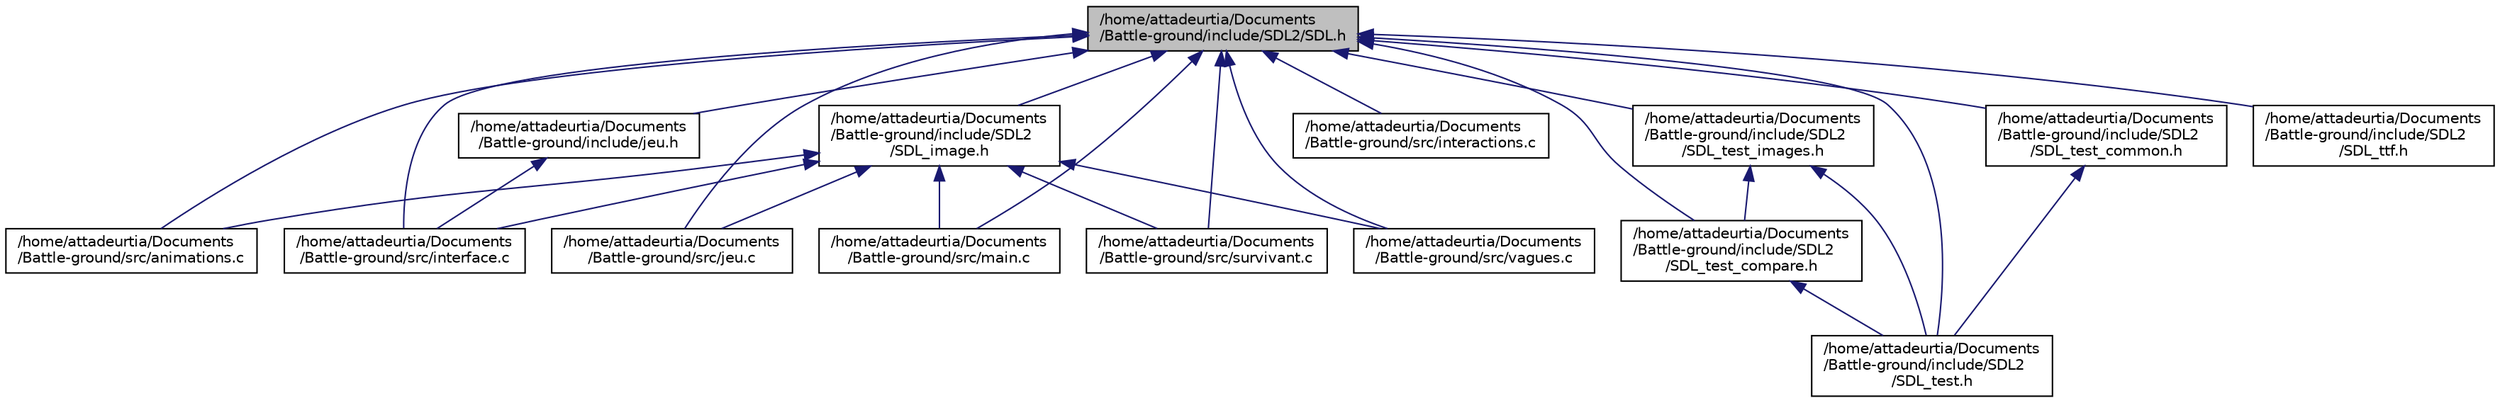 digraph "/home/attadeurtia/Documents/Battle-ground/include/SDL2/SDL.h"
{
 // LATEX_PDF_SIZE
  edge [fontname="Helvetica",fontsize="10",labelfontname="Helvetica",labelfontsize="10"];
  node [fontname="Helvetica",fontsize="10",shape=record];
  Node1 [label="/home/attadeurtia/Documents\l/Battle-ground/include/SDL2/SDL.h",height=0.2,width=0.4,color="black", fillcolor="grey75", style="filled", fontcolor="black",tooltip=" "];
  Node1 -> Node2 [dir="back",color="midnightblue",fontsize="10",style="solid",fontname="Helvetica"];
  Node2 [label="/home/attadeurtia/Documents\l/Battle-ground/src/animations.c",height=0.2,width=0.4,color="black", fillcolor="white", style="filled",URL="$animations_8c.html",tooltip="Contient les fonctions pour gérer toutes les animations du jeu (complète le fichier interface...."];
  Node1 -> Node3 [dir="back",color="midnightblue",fontsize="10",style="solid",fontname="Helvetica"];
  Node3 [label="/home/attadeurtia/Documents\l/Battle-ground/src/interactions.c",height=0.2,width=0.4,color="black", fillcolor="white", style="filled",URL="$interactions_8c.html",tooltip="Contient des fonctions variées utilisées potentiellement par les 2 modes de jeu. des fonctions telles..."];
  Node1 -> Node4 [dir="back",color="midnightblue",fontsize="10",style="solid",fontname="Helvetica"];
  Node4 [label="/home/attadeurtia/Documents\l/Battle-ground/src/interface.c",height=0.2,width=0.4,color="black", fillcolor="white", style="filled",URL="$interface_8c.html",tooltip="Contient toutes les fonctions utiles à l'interface graphique principale du jeu (gestion des menus,..."];
  Node1 -> Node5 [dir="back",color="midnightblue",fontsize="10",style="solid",fontname="Helvetica"];
  Node5 [label="/home/attadeurtia/Documents\l/Battle-ground/src/jeu.c",height=0.2,width=0.4,color="black", fillcolor="white", style="filled",URL="$jeu_8c.html",tooltip="Contient les fonctions principales qui lancent les 2 modes de jeu (survvivant et classique) avec quel..."];
  Node1 -> Node6 [dir="back",color="midnightblue",fontsize="10",style="solid",fontname="Helvetica"];
  Node6 [label="/home/attadeurtia/Documents\l/Battle-ground/src/main.c",height=0.2,width=0.4,color="black", fillcolor="white", style="filled",URL="$main_8c.html",tooltip="contient le main qui initialise le jeu"];
  Node1 -> Node7 [dir="back",color="midnightblue",fontsize="10",style="solid",fontname="Helvetica"];
  Node7 [label="/home/attadeurtia/Documents\l/Battle-ground/src/survivant.c",height=0.2,width=0.4,color="black", fillcolor="white", style="filled",URL="$survivant_8c.html",tooltip="Contient toutes les fonctions utiles au mode de jeu survivant de battle ground (gestion de l'évolutio..."];
  Node1 -> Node8 [dir="back",color="midnightblue",fontsize="10",style="solid",fontname="Helvetica"];
  Node8 [label="/home/attadeurtia/Documents\l/Battle-ground/src/vagues.c",height=0.2,width=0.4,color="black", fillcolor="white", style="filled",URL="$vagues_8c.html",tooltip="Contient toutes les fonctions relatives à la gestion et à la manipulation des vagues d'entités."];
  Node1 -> Node9 [dir="back",color="midnightblue",fontsize="10",style="solid",fontname="Helvetica"];
  Node9 [label="/home/attadeurtia/Documents\l/Battle-ground/include/jeu.h",height=0.2,width=0.4,color="black", fillcolor="white", style="filled",URL="$jeu_8h_source.html",tooltip=" "];
  Node9 -> Node4 [dir="back",color="midnightblue",fontsize="10",style="solid",fontname="Helvetica"];
  Node1 -> Node10 [dir="back",color="midnightblue",fontsize="10",style="solid",fontname="Helvetica"];
  Node10 [label="/home/attadeurtia/Documents\l/Battle-ground/include/SDL2\l/SDL_image.h",height=0.2,width=0.4,color="black", fillcolor="white", style="filled",URL="$SDL__image_8h_source.html",tooltip=" "];
  Node10 -> Node2 [dir="back",color="midnightblue",fontsize="10",style="solid",fontname="Helvetica"];
  Node10 -> Node4 [dir="back",color="midnightblue",fontsize="10",style="solid",fontname="Helvetica"];
  Node10 -> Node5 [dir="back",color="midnightblue",fontsize="10",style="solid",fontname="Helvetica"];
  Node10 -> Node6 [dir="back",color="midnightblue",fontsize="10",style="solid",fontname="Helvetica"];
  Node10 -> Node7 [dir="back",color="midnightblue",fontsize="10",style="solid",fontname="Helvetica"];
  Node10 -> Node8 [dir="back",color="midnightblue",fontsize="10",style="solid",fontname="Helvetica"];
  Node1 -> Node11 [dir="back",color="midnightblue",fontsize="10",style="solid",fontname="Helvetica"];
  Node11 [label="/home/attadeurtia/Documents\l/Battle-ground/include/SDL2\l/SDL_test.h",height=0.2,width=0.4,color="black", fillcolor="white", style="filled",URL="$SDL__test_8h.html",tooltip=" "];
  Node1 -> Node12 [dir="back",color="midnightblue",fontsize="10",style="solid",fontname="Helvetica"];
  Node12 [label="/home/attadeurtia/Documents\l/Battle-ground/include/SDL2\l/SDL_test_common.h",height=0.2,width=0.4,color="black", fillcolor="white", style="filled",URL="$SDL__test__common_8h.html",tooltip=" "];
  Node12 -> Node11 [dir="back",color="midnightblue",fontsize="10",style="solid",fontname="Helvetica"];
  Node1 -> Node13 [dir="back",color="midnightblue",fontsize="10",style="solid",fontname="Helvetica"];
  Node13 [label="/home/attadeurtia/Documents\l/Battle-ground/include/SDL2\l/SDL_test_compare.h",height=0.2,width=0.4,color="black", fillcolor="white", style="filled",URL="$SDL__test__compare_8h.html",tooltip=" "];
  Node13 -> Node11 [dir="back",color="midnightblue",fontsize="10",style="solid",fontname="Helvetica"];
  Node1 -> Node14 [dir="back",color="midnightblue",fontsize="10",style="solid",fontname="Helvetica"];
  Node14 [label="/home/attadeurtia/Documents\l/Battle-ground/include/SDL2\l/SDL_test_images.h",height=0.2,width=0.4,color="black", fillcolor="white", style="filled",URL="$SDL__test__images_8h.html",tooltip=" "];
  Node14 -> Node11 [dir="back",color="midnightblue",fontsize="10",style="solid",fontname="Helvetica"];
  Node14 -> Node13 [dir="back",color="midnightblue",fontsize="10",style="solid",fontname="Helvetica"];
  Node1 -> Node15 [dir="back",color="midnightblue",fontsize="10",style="solid",fontname="Helvetica"];
  Node15 [label="/home/attadeurtia/Documents\l/Battle-ground/include/SDL2\l/SDL_ttf.h",height=0.2,width=0.4,color="black", fillcolor="white", style="filled",URL="$SDL__ttf_8h_source.html",tooltip=" "];
}
